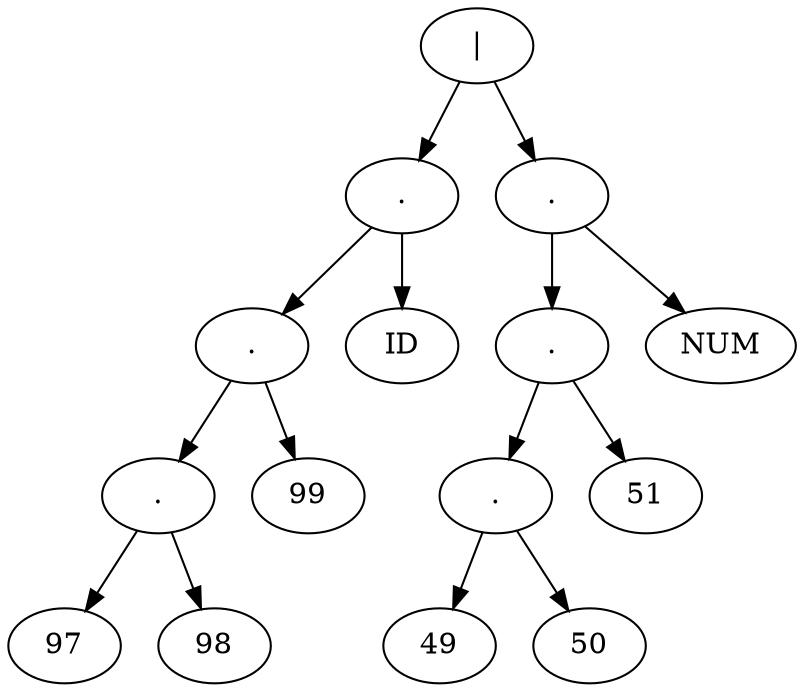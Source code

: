 digraph AST {
	Na->N1;
	Na->N2;
	Nb->Na;
	Nb->N3;
	NT3->Nb;
	NT3->NTK3;
	NO6->NT3;
	Nc->N4;
	Nc->N5;
	Nd->Nc;
	Nd->N6;
	NT6->Nd;
	NT6->NTK6;
	NO6->NT6;
	N1 [ label="97" ];
	N2 [ label="98" ];
	N3 [ label="99" ];
	N4 [ label="49" ];
	N5 [ label="50" ];
	N6 [ label="51" ];
	NO6 [ label="|" ];
	NT3 [ label="." ];
	NT6 [ label="." ];
	NTK3 [ label="ID" ];
	NTK6 [ label="NUM" ];
	Na [ label="." ];
	Nb [ label="." ];
	Nc [ label="." ];
	Nd [ label="." ];

}
